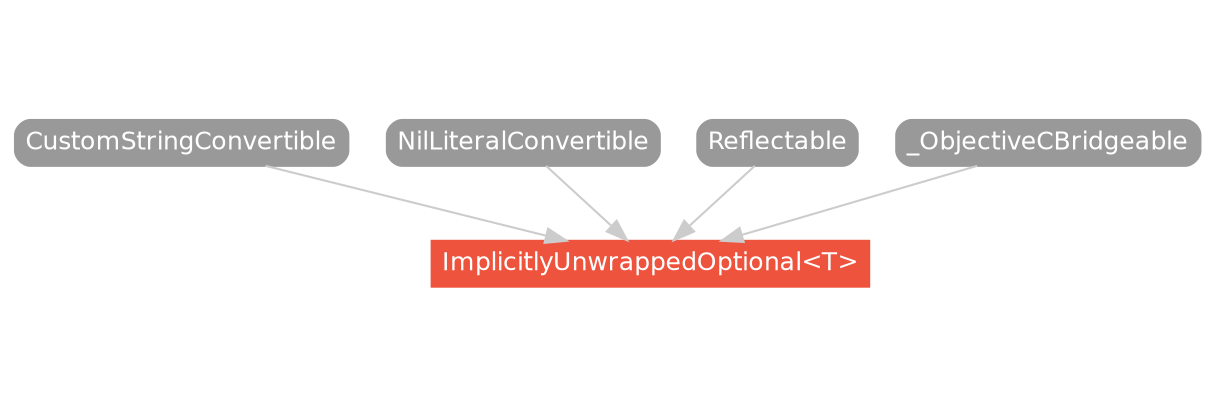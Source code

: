 strict digraph "ImplicitlyUnwrappedOptional<T> - Type Hierarchy - SwiftDoc.org" {
    pad="0.1,0.8"
    node [shape=box, style="filled,rounded", color="#999999", fillcolor="#999999", fontcolor=white, fontname=Helvetica, fontnames="Helvetica,sansserif", fontsize=12, margin="0.07,0.05", height="0.3"]
    edge [color="#cccccc"]
    "CustomStringConvertible" [URL="/protocol/CustomStringConvertible/"]
    "ImplicitlyUnwrappedOptional<T>" [URL="/type/ImplicitlyUnwrappedOptional/", style="filled", fillcolor="#ee543d", color="#ee543d"]
    "NilLiteralConvertible" [URL="/protocol/NilLiteralConvertible/"]
    "Reflectable" [URL="/protocol/Reflectable/"]
    "_ObjectiveCBridgeable" [URL="/protocol/_ObjectiveCBridgeable/"]    "Reflectable" -> "ImplicitlyUnwrappedOptional<T>"
    "NilLiteralConvertible" -> "ImplicitlyUnwrappedOptional<T>"
    "CustomStringConvertible" -> "ImplicitlyUnwrappedOptional<T>"
    "_ObjectiveCBridgeable" -> "ImplicitlyUnwrappedOptional<T>"
    subgraph Types {
        rank = max; "ImplicitlyUnwrappedOptional<T>";
    }
}